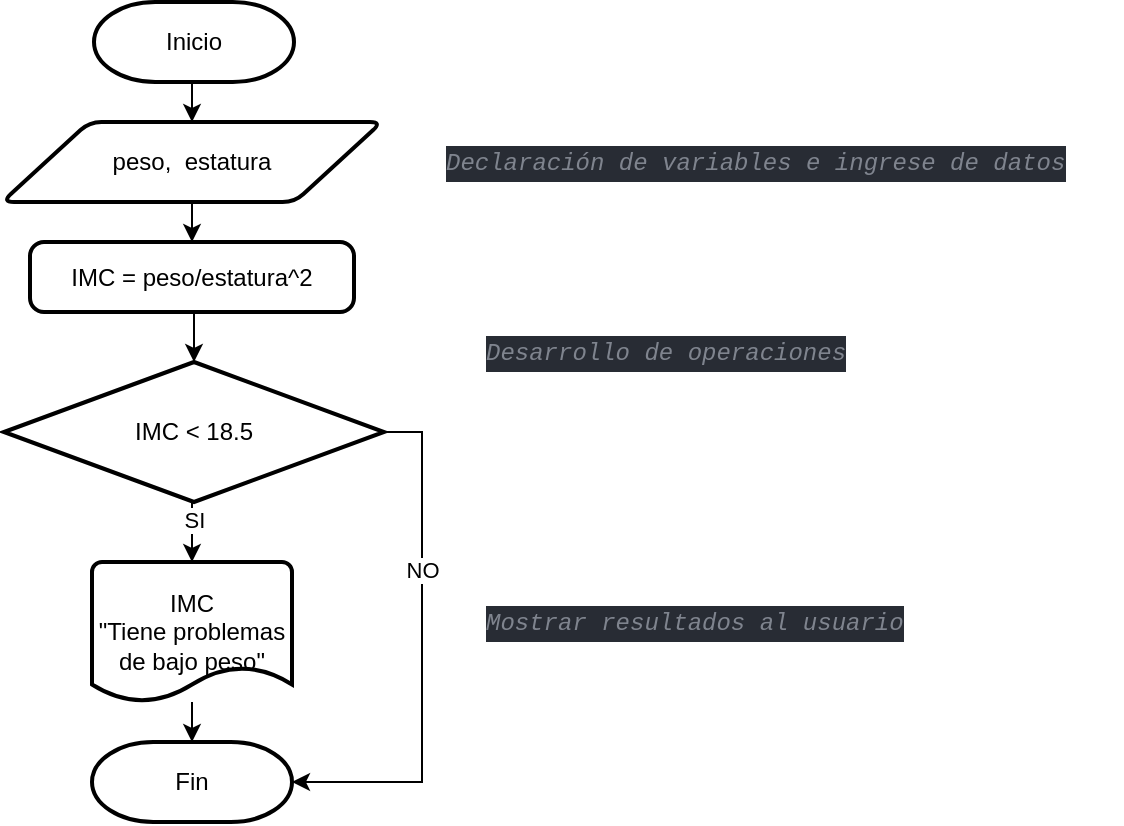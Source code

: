 <mxfile version="20.2.6" type="github">
  <diagram id="TuzDpsAwCueHJJxCop4J" name="Page-1">
    <mxGraphModel dx="896" dy="496" grid="1" gridSize="10" guides="1" tooltips="1" connect="1" arrows="1" fold="1" page="1" pageScale="1" pageWidth="827" pageHeight="1169" math="0" shadow="0">
      <root>
        <mxCell id="0" />
        <mxCell id="1" parent="0" />
        <mxCell id="t8a6TE36dRLyjjaaGm9D-18" style="edgeStyle=orthogonalEdgeStyle;rounded=0;orthogonalLoop=1;jettySize=auto;html=1;exitX=0.5;exitY=1;exitDx=0;exitDy=0;exitPerimeter=0;entryX=0.5;entryY=0;entryDx=0;entryDy=0;" edge="1" parent="1" source="t8a6TE36dRLyjjaaGm9D-1" target="t8a6TE36dRLyjjaaGm9D-3">
          <mxGeometry relative="1" as="geometry" />
        </mxCell>
        <mxCell id="t8a6TE36dRLyjjaaGm9D-1" value="Inicio" style="strokeWidth=2;html=1;shape=mxgraph.flowchart.terminator;whiteSpace=wrap;" vertex="1" parent="1">
          <mxGeometry x="256" y="60" width="100" height="40" as="geometry" />
        </mxCell>
        <mxCell id="t8a6TE36dRLyjjaaGm9D-19" style="edgeStyle=orthogonalEdgeStyle;rounded=0;orthogonalLoop=1;jettySize=auto;html=1;exitX=0.5;exitY=1;exitDx=0;exitDy=0;entryX=0.5;entryY=0;entryDx=0;entryDy=0;" edge="1" parent="1" source="t8a6TE36dRLyjjaaGm9D-3" target="t8a6TE36dRLyjjaaGm9D-15">
          <mxGeometry relative="1" as="geometry" />
        </mxCell>
        <mxCell id="t8a6TE36dRLyjjaaGm9D-3" value="peso, &amp;nbsp;estatura" style="shape=parallelogram;html=1;strokeWidth=2;perimeter=parallelogramPerimeter;whiteSpace=wrap;rounded=1;arcSize=12;size=0.23;" vertex="1" parent="1">
          <mxGeometry x="210" y="120" width="190" height="40" as="geometry" />
        </mxCell>
        <mxCell id="t8a6TE36dRLyjjaaGm9D-4" value="Fin" style="strokeWidth=2;html=1;shape=mxgraph.flowchart.terminator;whiteSpace=wrap;" vertex="1" parent="1">
          <mxGeometry x="255" y="430" width="100" height="40" as="geometry" />
        </mxCell>
        <mxCell id="t8a6TE36dRLyjjaaGm9D-6" style="edgeStyle=orthogonalEdgeStyle;rounded=0;orthogonalLoop=1;jettySize=auto;html=1;exitX=0.5;exitY=1;exitDx=0;exitDy=0;exitPerimeter=0;entryX=0.5;entryY=0;entryDx=0;entryDy=0;entryPerimeter=0;" edge="1" parent="1" source="t8a6TE36dRLyjjaaGm9D-10" target="t8a6TE36dRLyjjaaGm9D-17">
          <mxGeometry relative="1" as="geometry">
            <mxPoint x="186" y="370" as="targetPoint" />
          </mxGeometry>
        </mxCell>
        <mxCell id="t8a6TE36dRLyjjaaGm9D-7" value="SI" style="edgeLabel;html=1;align=center;verticalAlign=middle;resizable=0;points=[];" vertex="1" connectable="0" parent="t8a6TE36dRLyjjaaGm9D-6">
          <mxGeometry x="-0.349" y="1" relative="1" as="geometry">
            <mxPoint as="offset" />
          </mxGeometry>
        </mxCell>
        <mxCell id="t8a6TE36dRLyjjaaGm9D-8" style="edgeStyle=orthogonalEdgeStyle;rounded=0;orthogonalLoop=1;jettySize=auto;html=1;exitX=1;exitY=0.5;exitDx=0;exitDy=0;exitPerimeter=0;entryX=1;entryY=0.5;entryDx=0;entryDy=0;entryPerimeter=0;" edge="1" parent="1" source="t8a6TE36dRLyjjaaGm9D-10" target="t8a6TE36dRLyjjaaGm9D-4">
          <mxGeometry relative="1" as="geometry">
            <mxPoint x="412" y="395" as="targetPoint" />
            <Array as="points">
              <mxPoint x="420" y="275" />
              <mxPoint x="420" y="450" />
            </Array>
          </mxGeometry>
        </mxCell>
        <mxCell id="t8a6TE36dRLyjjaaGm9D-9" value="NO" style="edgeLabel;html=1;align=center;verticalAlign=middle;resizable=0;points=[];" vertex="1" connectable="0" parent="t8a6TE36dRLyjjaaGm9D-8">
          <mxGeometry x="-0.323" relative="1" as="geometry">
            <mxPoint as="offset" />
          </mxGeometry>
        </mxCell>
        <mxCell id="t8a6TE36dRLyjjaaGm9D-10" value="IMC &amp;lt; 18.5" style="strokeWidth=2;html=1;shape=mxgraph.flowchart.decision;whiteSpace=wrap;" vertex="1" parent="1">
          <mxGeometry x="211" y="240" width="190" height="70" as="geometry" />
        </mxCell>
        <mxCell id="t8a6TE36dRLyjjaaGm9D-11" value="&lt;div style=&quot;font-style: normal; font-variant-caps: normal; font-weight: normal; letter-spacing: normal; text-align: start; text-indent: 0px; text-transform: none; word-spacing: 0px; -webkit-text-stroke-width: 0px; text-decoration: none; color: rgb(171, 178, 191); background-color: rgb(40, 44, 52); font-family: &amp;quot;Fira Code&amp;quot;, &amp;quot;Menlo for Powerline&amp;quot;, Menlo, Monaco, &amp;quot;Courier New&amp;quot;, monospace; font-size: 12px; line-height: 18px;&quot;&gt;&lt;div&gt;&lt;span style=&quot;color: rgb(127, 132, 142); font-style: italic;&quot;&gt;Mostrar resultados al usuario&lt;/span&gt;&lt;/div&gt;&lt;/div&gt;" style="text;whiteSpace=wrap;html=1;" vertex="1" parent="1">
          <mxGeometry x="450" y="355" width="240" height="30" as="geometry" />
        </mxCell>
        <mxCell id="t8a6TE36dRLyjjaaGm9D-12" value="&lt;div style=&quot;font-style: normal; font-variant-caps: normal; font-weight: normal; letter-spacing: normal; text-align: start; text-indent: 0px; text-transform: none; word-spacing: 0px; -webkit-text-stroke-width: 0px; text-decoration: none; color: rgb(171, 178, 191); background-color: rgb(40, 44, 52); font-family: &amp;quot;Fira Code&amp;quot;, &amp;quot;Menlo for Powerline&amp;quot;, Menlo, Monaco, &amp;quot;Courier New&amp;quot;, monospace; font-size: 12px; line-height: 18px;&quot;&gt;&lt;div&gt;&lt;span style=&quot;color: rgb(127, 132, 142); font-style: italic;&quot;&gt;Desarrollo de operaciones&lt;/span&gt;&lt;/div&gt;&lt;/div&gt;" style="text;whiteSpace=wrap;html=1;" vertex="1" parent="1">
          <mxGeometry x="450" y="220" width="210" height="30" as="geometry" />
        </mxCell>
        <mxCell id="t8a6TE36dRLyjjaaGm9D-13" value="&lt;meta charset=&quot;utf-8&quot;&gt;&lt;div style=&quot;font-style: normal; font-variant-caps: normal; font-weight: normal; letter-spacing: normal; text-align: start; text-indent: 0px; text-transform: none; word-spacing: 0px; -webkit-text-stroke-width: 0px; text-decoration: none; color: rgb(171, 178, 191); background-color: rgb(40, 44, 52); font-family: &amp;quot;Fira Code&amp;quot;, &amp;quot;Menlo for Powerline&amp;quot;, Menlo, Monaco, &amp;quot;Courier New&amp;quot;, monospace; font-size: 12px; line-height: 18px;&quot;&gt;&lt;div&gt;&lt;span style=&quot;color: rgb(127, 132, 142); font-style: italic;&quot;&gt;Declaración de variables e ingrese de datos&lt;/span&gt;&lt;/div&gt;&lt;/div&gt;" style="text;whiteSpace=wrap;html=1;" vertex="1" parent="1">
          <mxGeometry x="430" y="125" width="340" height="30" as="geometry" />
        </mxCell>
        <mxCell id="t8a6TE36dRLyjjaaGm9D-20" style="edgeStyle=orthogonalEdgeStyle;rounded=0;orthogonalLoop=1;jettySize=auto;html=1;exitX=0.5;exitY=1;exitDx=0;exitDy=0;entryX=0.5;entryY=0;entryDx=0;entryDy=0;entryPerimeter=0;" edge="1" parent="1" source="t8a6TE36dRLyjjaaGm9D-15" target="t8a6TE36dRLyjjaaGm9D-10">
          <mxGeometry relative="1" as="geometry" />
        </mxCell>
        <mxCell id="t8a6TE36dRLyjjaaGm9D-15" value="IMC = peso/estatura^2" style="rounded=1;whiteSpace=wrap;html=1;absoluteArcSize=1;arcSize=14;strokeWidth=2;" vertex="1" parent="1">
          <mxGeometry x="224" y="180" width="162" height="35" as="geometry" />
        </mxCell>
        <mxCell id="t8a6TE36dRLyjjaaGm9D-16" value="" style="edgeStyle=orthogonalEdgeStyle;rounded=0;orthogonalLoop=1;jettySize=auto;html=1;" edge="1" parent="1" source="t8a6TE36dRLyjjaaGm9D-17" target="t8a6TE36dRLyjjaaGm9D-4">
          <mxGeometry relative="1" as="geometry" />
        </mxCell>
        <mxCell id="t8a6TE36dRLyjjaaGm9D-17" value="IMC&lt;br&gt;&quot;Tiene problemas de bajo peso&quot;" style="strokeWidth=2;html=1;shape=mxgraph.flowchart.document2;whiteSpace=wrap;size=0.25;" vertex="1" parent="1">
          <mxGeometry x="255" y="340" width="100" height="70" as="geometry" />
        </mxCell>
      </root>
    </mxGraphModel>
  </diagram>
</mxfile>
